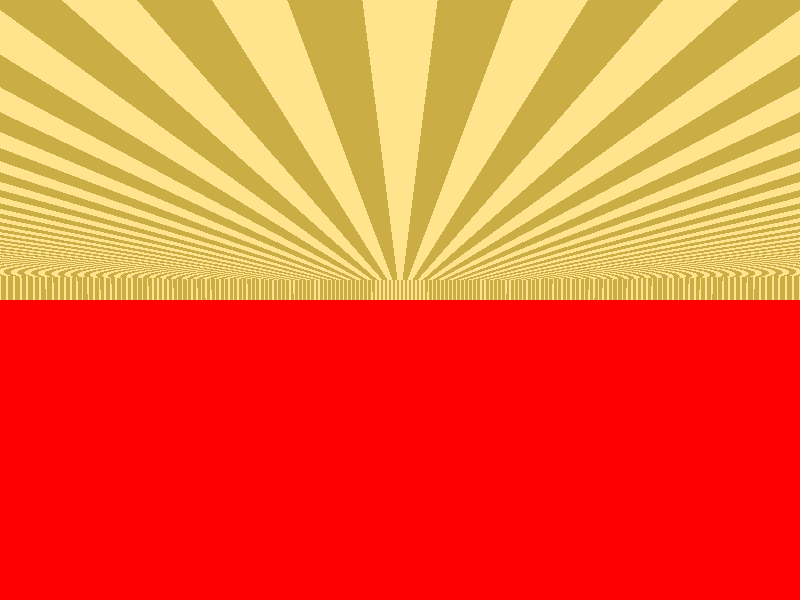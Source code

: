 #include "colors.inc"

// Luffy's Mugiwara (Straw Hat)
// By Ahmad Zaki Akmal
union {
    // Half a sphere as the "dome" of the hat
    difference {
        sphere {
            <0, 0, 0>, 3
            texture {
                pigment {
                    marble
                    color_map {
                        [0.5 rgb <1, 196/255, 68/255>]
                        [0.3 rgb <152/255, 107/255, 15/255>]
                    }
                    frequency 50
                }
            }
            normal {
                bumps 0.4
                scale 1.2
            }
            finish {
                specular 0.1
                roughness 1
                ambient 0.2
                phong 0.01
            }
        }
        box {
            <-3, -10, -3>, <3, 0, 3>  // Define the range of truncation
        }
    }
    
    // Sides of the hat
    cylinder {
        <0, 0, 0>,   // Base center position
        <0, 0.1, 0>,   // Top center position
        5            // Radius of the cylinder
        texture {
            pigment {
                marble   
                //turbulence .5
                color_map {
                    [0.5 rgb <1, 196/255, 68/255>]
                    [0.5 rgb <152/255, 107/255, 15/255>]
                }
                frequency 20
            }
        }  
        normal {
            bumps .5  
            scale 2
        }                                            
        finish {
            specular 0.1
        }
    }    
    
    // Red ribbon on the hat        
    difference {
        sphere {
            <0, 0, 0>, 3.05  // Centered at the origin with a radius of 2
            texture {
                pigment { color Red }
            }
            finish {
                specular 0.8 
            }
        }
        box {
            <-10, 0.7, -10>, <10, 10, 10>  // Define the range of truncation
        }
    }
}
